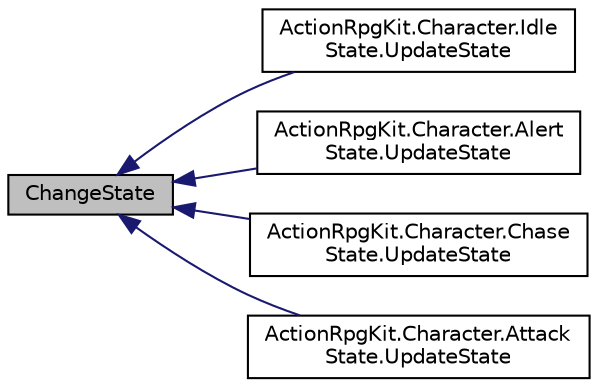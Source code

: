 digraph "ChangeState"
{
 // INTERACTIVE_SVG=YES
  edge [fontname="Helvetica",fontsize="10",labelfontname="Helvetica",labelfontsize="10"];
  node [fontname="Helvetica",fontsize="10",shape=record];
  rankdir="LR";
  Node1 [label="ChangeState",height=0.2,width=0.4,color="black", fillcolor="grey75", style="filled", fontcolor="black"];
  Node1 -> Node2 [dir="back",color="midnightblue",fontsize="10",style="solid",fontname="Helvetica"];
  Node2 [label="ActionRpgKit.Character.Idle\lState.UpdateState",height=0.2,width=0.4,color="black", fillcolor="white", style="filled",URL="$da/d80/class_action_rpg_kit_1_1_character_1_1_idle_state.xhtml#a43375ef23c333f5029d57863cf436257",tooltip="Called to perform the interal calculation of the IState."];
  Node1 -> Node3 [dir="back",color="midnightblue",fontsize="10",style="solid",fontname="Helvetica"];
  Node3 [label="ActionRpgKit.Character.Alert\lState.UpdateState",height=0.2,width=0.4,color="black", fillcolor="white", style="filled",URL="$df/d02/class_action_rpg_kit_1_1_character_1_1_alert_state.xhtml#a43375ef23c333f5029d57863cf436257",tooltip="Called to perform the interal calculation of the IState."];
  Node1 -> Node4 [dir="back",color="midnightblue",fontsize="10",style="solid",fontname="Helvetica"];
  Node4 [label="ActionRpgKit.Character.Chase\lState.UpdateState",height=0.2,width=0.4,color="black", fillcolor="white", style="filled",URL="$d7/d11/class_action_rpg_kit_1_1_character_1_1_chase_state.xhtml#a43375ef23c333f5029d57863cf436257",tooltip="Called to perform the interal calculation of the IState."];
  Node1 -> Node5 [dir="back",color="midnightblue",fontsize="10",style="solid",fontname="Helvetica"];
  Node5 [label="ActionRpgKit.Character.Attack\lState.UpdateState",height=0.2,width=0.4,color="black", fillcolor="white", style="filled",URL="$d4/d2e/class_action_rpg_kit_1_1_character_1_1_attack_state.xhtml#a43375ef23c333f5029d57863cf436257",tooltip="Called to perform the interal calculation of the IState."];
}
